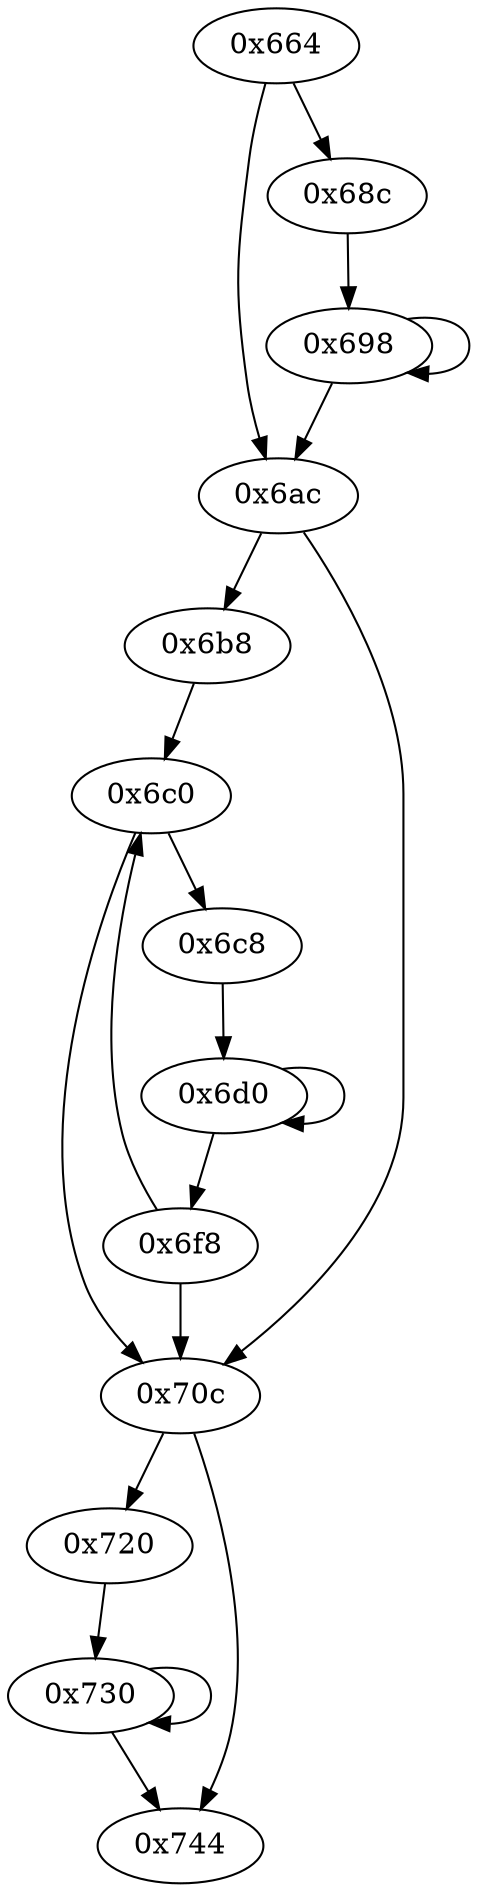 digraph "" {
	"0x664"	 [opcode="[u'push', u'add', u'sub', u'mov', u'ldr', u'cmp', u'ldr', u'ldr', u'str', u'b']"];
	"0x6ac"	 [opcode="[u'sub', u'cmp', u'b']"];
	"0x664" -> "0x6ac";
	"0x68c"	 [opcode="[u'sub', u'add', u'add']"];
	"0x664" -> "0x68c";
	"0x698"	 [opcode="[u'ldr', u'sub', u'ldrb', u'str', u'b']"];
	"0x698" -> "0x698";
	"0x698" -> "0x6ac";
	"0x6b8"	 [opcode="[u'sub', u'add']"];
	"0x6c0"	 [opcode="[u'cmp', u'b']"];
	"0x6b8" -> "0x6c0";
	"0x6c8"	 [opcode="[u'ldr', u'mov']"];
	"0x6d0"	 [opcode="[u'add', u'add', u'ldr', u'cmp', u'mov', u'str', u'mov', u'str', u'cmp', u'b']"];
	"0x6c8" -> "0x6d0";
	"0x6ac" -> "0x6b8";
	"0x70c"	 [opcode="[u'ldr', u'add', u'bl', u'cmp', u'b']"];
	"0x6ac" -> "0x70c";
	"0x720"	 [opcode="[u'ldr', u'sub', u'add', u'add']"];
	"0x730"	 [opcode="[u'ldr', u'mov', u'bl', u'sub', u'b']"];
	"0x720" -> "0x730";
	"0x6c0" -> "0x6c8";
	"0x6c0" -> "0x70c";
	"0x730" -> "0x730";
	"0x744"	 [opcode="[u'ldr', u'ldr', u'ldr', u'ldr', u'sub', u'mov', u'sub', u'pop']"];
	"0x730" -> "0x744";
	"0x68c" -> "0x698";
	"0x70c" -> "0x720";
	"0x70c" -> "0x744";
	"0x6f8"	 [opcode="[u'sub', u'cmp', u'sub', u'mov', u'b']"];
	"0x6f8" -> "0x6c0";
	"0x6f8" -> "0x70c";
	"0x6d0" -> "0x6f8";
	"0x6d0" -> "0x6d0";
}
